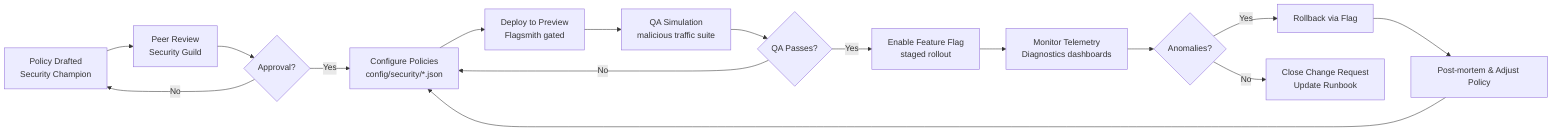 flowchart LR
    A[Policy Drafted\nSecurity Champion] --> B[Peer Review\nSecurity Guild]
    B --> C{Approval?}
    C -- No --> A
    C -- Yes --> D[Configure Policies\nconfig/security/*.json]
    D --> E[Deploy to Preview\nFlagsmith gated]
    E --> F[QA Simulation\nmalicious traffic suite]
    F --> G{QA Passes?}
    G -- No --> D
    G -- Yes --> H[Enable Feature Flag\nstaged rollout]
    H --> I[Monitor Telemetry\nDiagnostics dashboards]
    I --> J{Anomalies?}
    J -- Yes --> K[Rollback via Flag]
    K --> L[Post-mortem & Adjust Policy]
    L --> D
    J -- No --> M[Close Change Request\nUpdate Runbook]